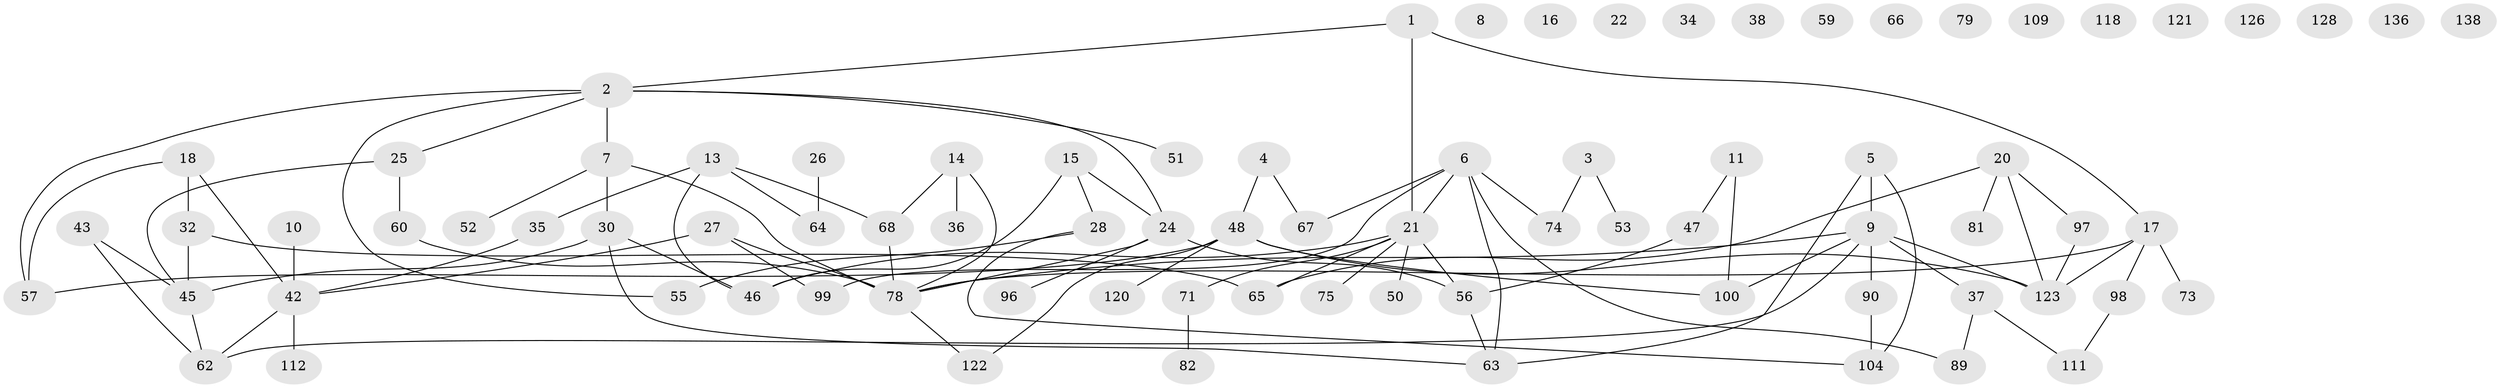 // original degree distribution, {3: 0.18840579710144928, 2: 0.32608695652173914, 4: 0.10869565217391304, 1: 0.21739130434782608, 0: 0.08695652173913043, 6: 0.014492753623188406, 5: 0.043478260869565216, 7: 0.014492753623188406}
// Generated by graph-tools (version 1.1) at 2025/16/03/04/25 18:16:25]
// undirected, 82 vertices, 99 edges
graph export_dot {
graph [start="1"]
  node [color=gray90,style=filled];
  1 [super="+54+39"];
  2 [super="+12+80"];
  3;
  4 [super="+61"];
  5;
  6 [super="+44"];
  7 [super="+31"];
  8 [super="+129"];
  9 [super="+76+84+41"];
  10;
  11 [super="+29"];
  13;
  14 [super="+23"];
  15 [super="+87+69"];
  16;
  17 [super="+40"];
  18 [super="+49"];
  20;
  21 [super="+93+101+58"];
  22;
  24 [super="+110"];
  25;
  26;
  27;
  28 [super="+33"];
  30 [super="+83+72"];
  32 [super="+95"];
  34 [super="+105"];
  35;
  36 [super="+133"];
  37;
  38;
  42 [super="+70"];
  43;
  45 [super="+85"];
  46;
  47;
  48 [super="+103"];
  50;
  51;
  52;
  53;
  55;
  56 [super="+108"];
  57;
  59 [super="+88"];
  60;
  62 [super="+135"];
  63;
  64 [super="+106"];
  65 [super="+102"];
  66;
  67 [super="+94"];
  68;
  71;
  73;
  74;
  75 [super="+77"];
  78 [super="+91+107"];
  79;
  81;
  82;
  89;
  90;
  96;
  97;
  98;
  99;
  100;
  104;
  109;
  111 [super="+119"];
  112;
  118;
  120;
  121;
  122 [super="+130"];
  123 [super="+137"];
  126;
  128;
  136;
  138;
  1 -- 21;
  1 -- 2;
  1 -- 17;
  2 -- 55;
  2 -- 51;
  2 -- 25;
  2 -- 57;
  2 -- 7;
  2 -- 24;
  3 -- 53;
  3 -- 74;
  4 -- 48;
  4 -- 67;
  5 -- 63;
  5 -- 104;
  5 -- 9 [weight=2];
  6 -- 89;
  6 -- 21;
  6 -- 67;
  6 -- 99;
  6 -- 74;
  6 -- 63;
  7 -- 30;
  7 -- 52;
  7 -- 78;
  9 -- 37;
  9 -- 90;
  9 -- 123;
  9 -- 100;
  9 -- 62;
  9 -- 78;
  10 -- 42;
  11 -- 100;
  11 -- 47;
  13 -- 35;
  13 -- 46;
  13 -- 64;
  13 -- 68;
  14 -- 68;
  14 -- 78;
  14 -- 36;
  15 -- 24;
  15 -- 28;
  15 -- 46;
  17 -- 123;
  17 -- 98;
  17 -- 73;
  17 -- 78;
  18 -- 57;
  18 -- 42;
  18 -- 32;
  20 -- 81;
  20 -- 97;
  20 -- 123;
  20 -- 65;
  21 -- 65;
  21 -- 71;
  21 -- 75;
  21 -- 46;
  21 -- 50;
  21 -- 56;
  24 -- 56;
  24 -- 96;
  24 -- 78;
  25 -- 60;
  25 -- 45;
  26 -- 64;
  27 -- 99;
  27 -- 42;
  27 -- 78;
  28 -- 55;
  28 -- 104;
  30 -- 63;
  30 -- 46;
  30 -- 45;
  32 -- 45;
  32 -- 65;
  35 -- 42;
  37 -- 89;
  37 -- 111;
  42 -- 112;
  42 -- 62;
  43 -- 62;
  43 -- 45;
  45 -- 62;
  47 -- 56;
  48 -- 120;
  48 -- 100;
  48 -- 57;
  48 -- 122;
  48 -- 123;
  56 -- 63;
  60 -- 78;
  68 -- 78 [weight=2];
  71 -- 82;
  78 -- 122;
  90 -- 104;
  97 -- 123;
  98 -- 111;
}
